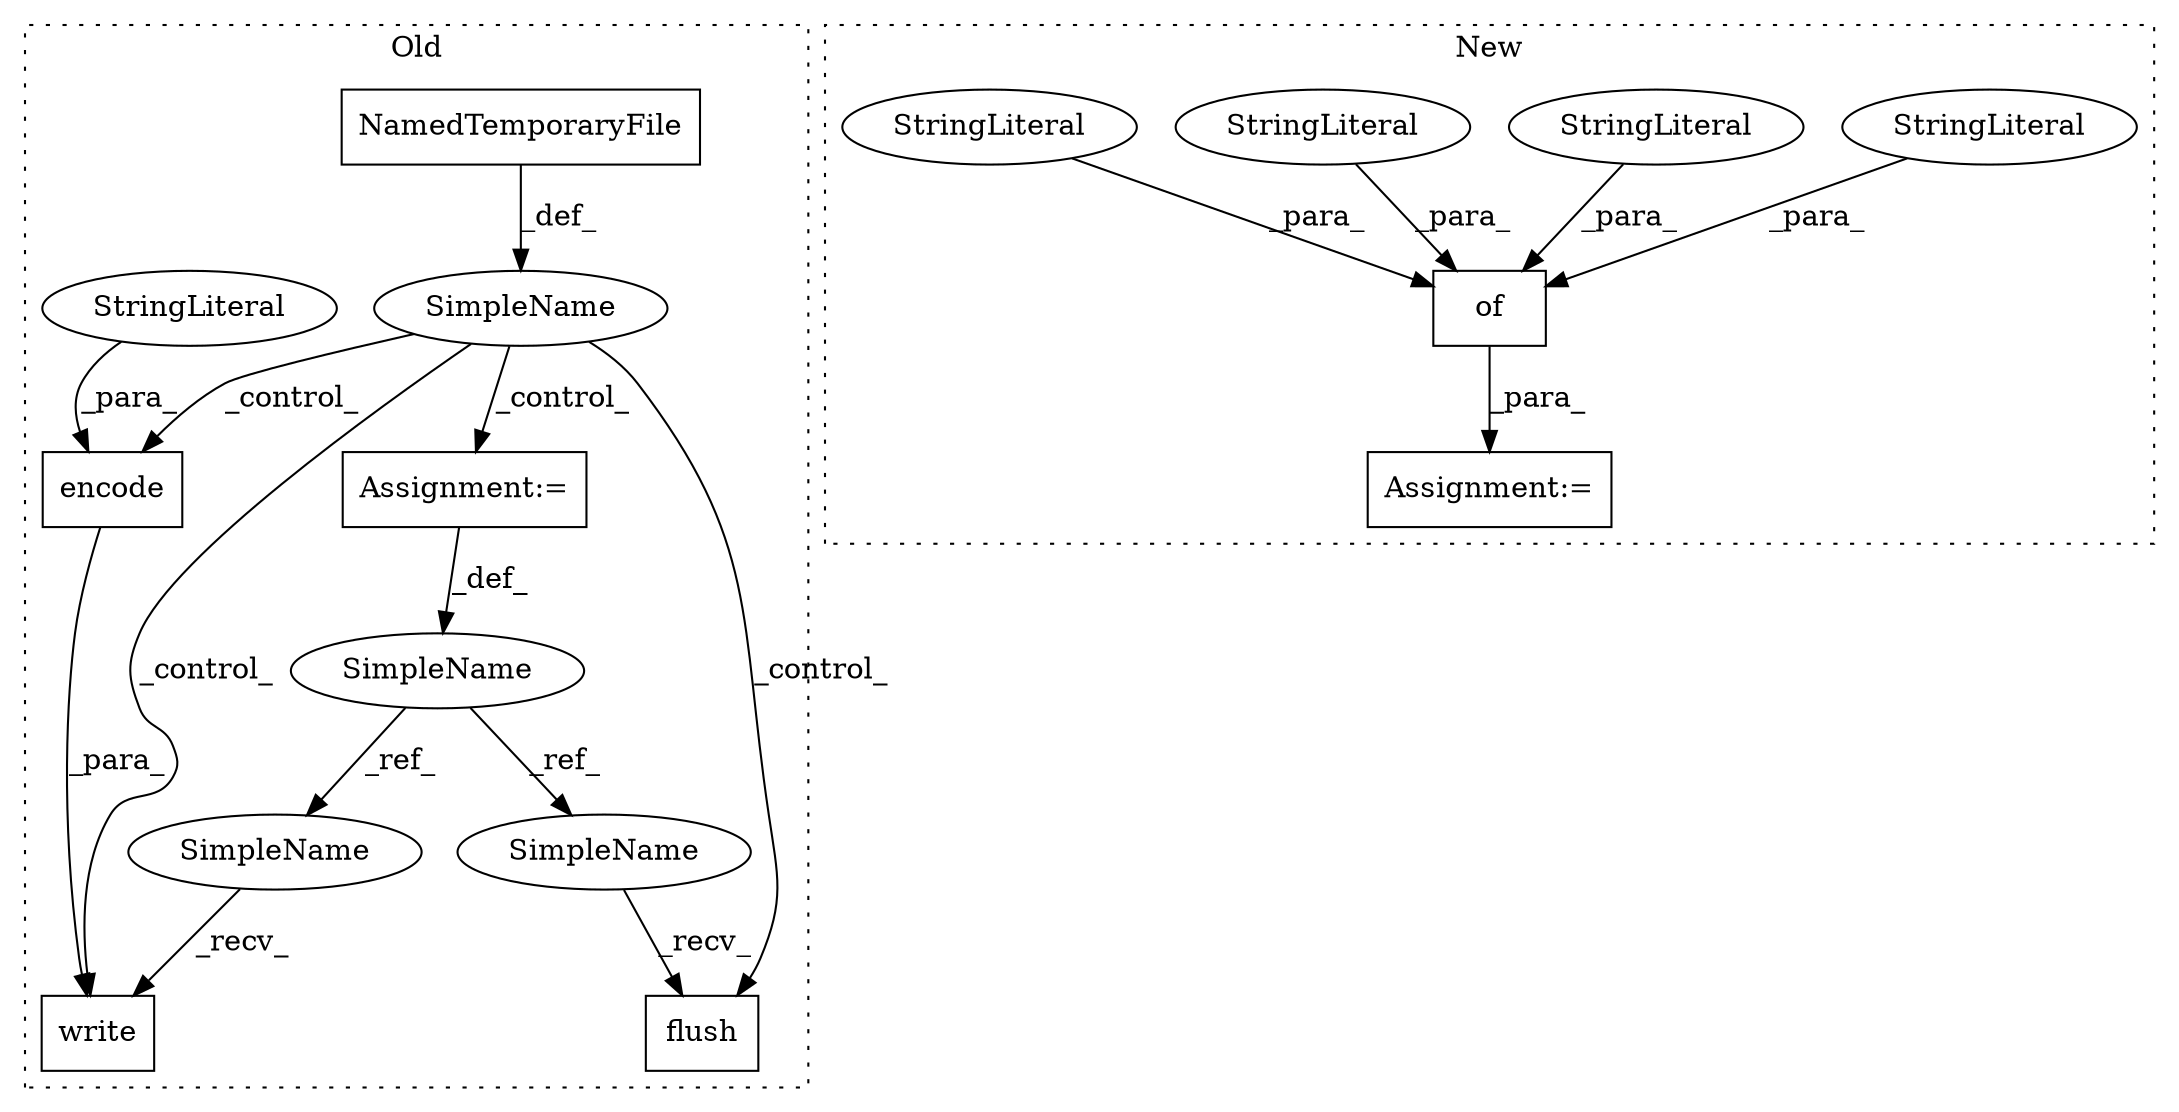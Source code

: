 digraph G {
subgraph cluster0 {
1 [label="flush" a="32" s="2019" l="7" shape="box"];
4 [label="SimpleName" a="42" s="" l="" shape="ellipse"];
5 [label="encode" a="32" s="1991,2005" l="7,1" shape="box"];
6 [label="NamedTemporaryFile" a="32" s="1797" l="20" shape="box"];
7 [label="StringLiteral" a="45" s="1998" l="7" shape="ellipse"];
8 [label="SimpleName" a="42" s="1858" l="3" shape="ellipse"];
9 [label="write" a="32" s="1979,2006" l="6,1" shape="box"];
11 [label="Assignment:=" a="7" s="1858" l="3" shape="box"];
15 [label="SimpleName" a="42" s="2015" l="3" shape="ellipse"];
16 [label="SimpleName" a="42" s="1975" l="3" shape="ellipse"];
label = "Old";
style="dotted";
}
subgraph cluster1 {
2 [label="of" a="32" s="2090,2164" l="3,1" shape="box"];
3 [label="StringLiteral" a="45" s="2109" l="10" shape="ellipse"];
10 [label="Assignment:=" a="7" s="2085" l="1" shape="box"];
12 [label="StringLiteral" a="45" s="2126" l="9" shape="ellipse"];
13 [label="StringLiteral" a="45" s="2120" l="5" shape="ellipse"];
14 [label="StringLiteral" a="45" s="2106" l="2" shape="ellipse"];
label = "New";
style="dotted";
}
2 -> 10 [label="_para_"];
3 -> 2 [label="_para_"];
4 -> 11 [label="_control_"];
4 -> 1 [label="_control_"];
4 -> 5 [label="_control_"];
4 -> 9 [label="_control_"];
5 -> 9 [label="_para_"];
6 -> 4 [label="_def_"];
7 -> 5 [label="_para_"];
8 -> 16 [label="_ref_"];
8 -> 15 [label="_ref_"];
11 -> 8 [label="_def_"];
12 -> 2 [label="_para_"];
13 -> 2 [label="_para_"];
14 -> 2 [label="_para_"];
15 -> 1 [label="_recv_"];
16 -> 9 [label="_recv_"];
}